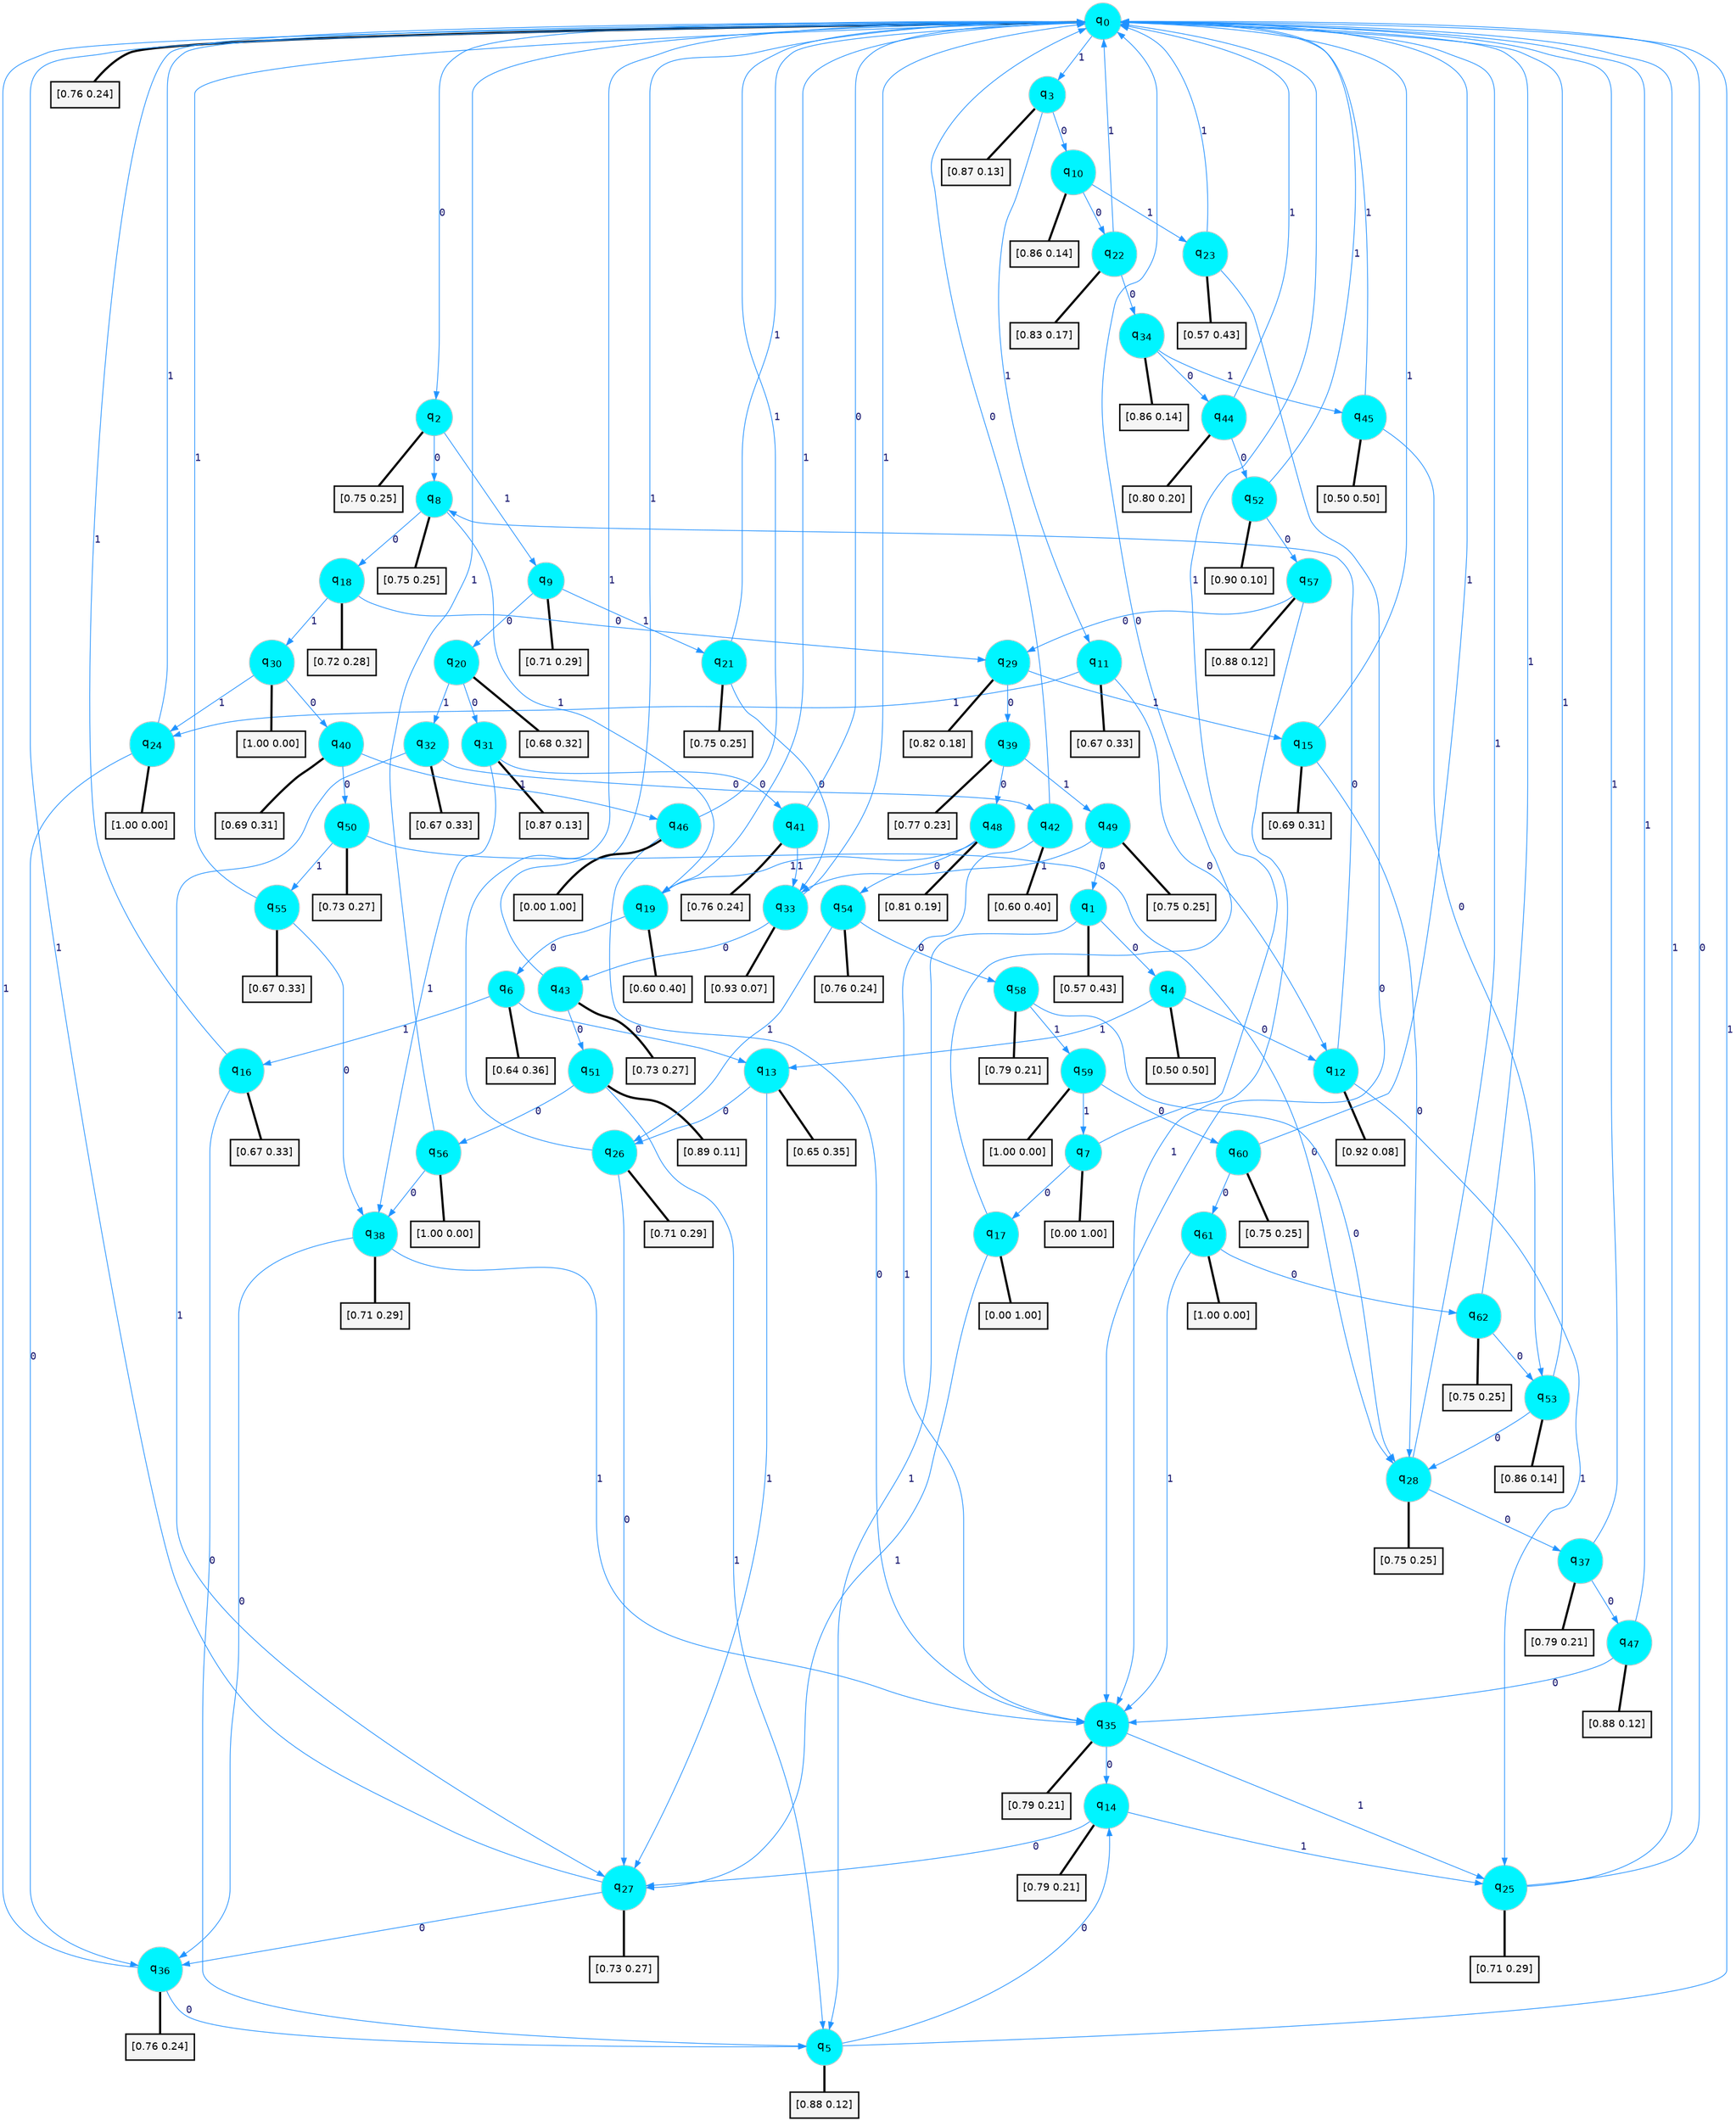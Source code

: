 digraph G {
graph [
bgcolor=transparent, dpi=300, rankdir=TD, size="40,25"];
node [
color=gray, fillcolor=turquoise1, fontcolor=black, fontname=Helvetica, fontsize=16, fontweight=bold, shape=circle, style=filled];
edge [
arrowsize=1, color=dodgerblue1, fontcolor=midnightblue, fontname=courier, fontweight=bold, penwidth=1, style=solid, weight=20];
0[label=<q<SUB>0</SUB>>];
1[label=<q<SUB>1</SUB>>];
2[label=<q<SUB>2</SUB>>];
3[label=<q<SUB>3</SUB>>];
4[label=<q<SUB>4</SUB>>];
5[label=<q<SUB>5</SUB>>];
6[label=<q<SUB>6</SUB>>];
7[label=<q<SUB>7</SUB>>];
8[label=<q<SUB>8</SUB>>];
9[label=<q<SUB>9</SUB>>];
10[label=<q<SUB>10</SUB>>];
11[label=<q<SUB>11</SUB>>];
12[label=<q<SUB>12</SUB>>];
13[label=<q<SUB>13</SUB>>];
14[label=<q<SUB>14</SUB>>];
15[label=<q<SUB>15</SUB>>];
16[label=<q<SUB>16</SUB>>];
17[label=<q<SUB>17</SUB>>];
18[label=<q<SUB>18</SUB>>];
19[label=<q<SUB>19</SUB>>];
20[label=<q<SUB>20</SUB>>];
21[label=<q<SUB>21</SUB>>];
22[label=<q<SUB>22</SUB>>];
23[label=<q<SUB>23</SUB>>];
24[label=<q<SUB>24</SUB>>];
25[label=<q<SUB>25</SUB>>];
26[label=<q<SUB>26</SUB>>];
27[label=<q<SUB>27</SUB>>];
28[label=<q<SUB>28</SUB>>];
29[label=<q<SUB>29</SUB>>];
30[label=<q<SUB>30</SUB>>];
31[label=<q<SUB>31</SUB>>];
32[label=<q<SUB>32</SUB>>];
33[label=<q<SUB>33</SUB>>];
34[label=<q<SUB>34</SUB>>];
35[label=<q<SUB>35</SUB>>];
36[label=<q<SUB>36</SUB>>];
37[label=<q<SUB>37</SUB>>];
38[label=<q<SUB>38</SUB>>];
39[label=<q<SUB>39</SUB>>];
40[label=<q<SUB>40</SUB>>];
41[label=<q<SUB>41</SUB>>];
42[label=<q<SUB>42</SUB>>];
43[label=<q<SUB>43</SUB>>];
44[label=<q<SUB>44</SUB>>];
45[label=<q<SUB>45</SUB>>];
46[label=<q<SUB>46</SUB>>];
47[label=<q<SUB>47</SUB>>];
48[label=<q<SUB>48</SUB>>];
49[label=<q<SUB>49</SUB>>];
50[label=<q<SUB>50</SUB>>];
51[label=<q<SUB>51</SUB>>];
52[label=<q<SUB>52</SUB>>];
53[label=<q<SUB>53</SUB>>];
54[label=<q<SUB>54</SUB>>];
55[label=<q<SUB>55</SUB>>];
56[label=<q<SUB>56</SUB>>];
57[label=<q<SUB>57</SUB>>];
58[label=<q<SUB>58</SUB>>];
59[label=<q<SUB>59</SUB>>];
60[label=<q<SUB>60</SUB>>];
61[label=<q<SUB>61</SUB>>];
62[label=<q<SUB>62</SUB>>];
63[label="[0.76 0.24]", shape=box,fontcolor=black, fontname=Helvetica, fontsize=14, penwidth=2, fillcolor=whitesmoke,color=black];
64[label="[0.57 0.43]", shape=box,fontcolor=black, fontname=Helvetica, fontsize=14, penwidth=2, fillcolor=whitesmoke,color=black];
65[label="[0.75 0.25]", shape=box,fontcolor=black, fontname=Helvetica, fontsize=14, penwidth=2, fillcolor=whitesmoke,color=black];
66[label="[0.87 0.13]", shape=box,fontcolor=black, fontname=Helvetica, fontsize=14, penwidth=2, fillcolor=whitesmoke,color=black];
67[label="[0.50 0.50]", shape=box,fontcolor=black, fontname=Helvetica, fontsize=14, penwidth=2, fillcolor=whitesmoke,color=black];
68[label="[0.88 0.12]", shape=box,fontcolor=black, fontname=Helvetica, fontsize=14, penwidth=2, fillcolor=whitesmoke,color=black];
69[label="[0.64 0.36]", shape=box,fontcolor=black, fontname=Helvetica, fontsize=14, penwidth=2, fillcolor=whitesmoke,color=black];
70[label="[0.00 1.00]", shape=box,fontcolor=black, fontname=Helvetica, fontsize=14, penwidth=2, fillcolor=whitesmoke,color=black];
71[label="[0.75 0.25]", shape=box,fontcolor=black, fontname=Helvetica, fontsize=14, penwidth=2, fillcolor=whitesmoke,color=black];
72[label="[0.71 0.29]", shape=box,fontcolor=black, fontname=Helvetica, fontsize=14, penwidth=2, fillcolor=whitesmoke,color=black];
73[label="[0.86 0.14]", shape=box,fontcolor=black, fontname=Helvetica, fontsize=14, penwidth=2, fillcolor=whitesmoke,color=black];
74[label="[0.67 0.33]", shape=box,fontcolor=black, fontname=Helvetica, fontsize=14, penwidth=2, fillcolor=whitesmoke,color=black];
75[label="[0.92 0.08]", shape=box,fontcolor=black, fontname=Helvetica, fontsize=14, penwidth=2, fillcolor=whitesmoke,color=black];
76[label="[0.65 0.35]", shape=box,fontcolor=black, fontname=Helvetica, fontsize=14, penwidth=2, fillcolor=whitesmoke,color=black];
77[label="[0.79 0.21]", shape=box,fontcolor=black, fontname=Helvetica, fontsize=14, penwidth=2, fillcolor=whitesmoke,color=black];
78[label="[0.69 0.31]", shape=box,fontcolor=black, fontname=Helvetica, fontsize=14, penwidth=2, fillcolor=whitesmoke,color=black];
79[label="[0.67 0.33]", shape=box,fontcolor=black, fontname=Helvetica, fontsize=14, penwidth=2, fillcolor=whitesmoke,color=black];
80[label="[0.00 1.00]", shape=box,fontcolor=black, fontname=Helvetica, fontsize=14, penwidth=2, fillcolor=whitesmoke,color=black];
81[label="[0.72 0.28]", shape=box,fontcolor=black, fontname=Helvetica, fontsize=14, penwidth=2, fillcolor=whitesmoke,color=black];
82[label="[0.60 0.40]", shape=box,fontcolor=black, fontname=Helvetica, fontsize=14, penwidth=2, fillcolor=whitesmoke,color=black];
83[label="[0.68 0.32]", shape=box,fontcolor=black, fontname=Helvetica, fontsize=14, penwidth=2, fillcolor=whitesmoke,color=black];
84[label="[0.75 0.25]", shape=box,fontcolor=black, fontname=Helvetica, fontsize=14, penwidth=2, fillcolor=whitesmoke,color=black];
85[label="[0.83 0.17]", shape=box,fontcolor=black, fontname=Helvetica, fontsize=14, penwidth=2, fillcolor=whitesmoke,color=black];
86[label="[0.57 0.43]", shape=box,fontcolor=black, fontname=Helvetica, fontsize=14, penwidth=2, fillcolor=whitesmoke,color=black];
87[label="[1.00 0.00]", shape=box,fontcolor=black, fontname=Helvetica, fontsize=14, penwidth=2, fillcolor=whitesmoke,color=black];
88[label="[0.71 0.29]", shape=box,fontcolor=black, fontname=Helvetica, fontsize=14, penwidth=2, fillcolor=whitesmoke,color=black];
89[label="[0.71 0.29]", shape=box,fontcolor=black, fontname=Helvetica, fontsize=14, penwidth=2, fillcolor=whitesmoke,color=black];
90[label="[0.73 0.27]", shape=box,fontcolor=black, fontname=Helvetica, fontsize=14, penwidth=2, fillcolor=whitesmoke,color=black];
91[label="[0.75 0.25]", shape=box,fontcolor=black, fontname=Helvetica, fontsize=14, penwidth=2, fillcolor=whitesmoke,color=black];
92[label="[0.82 0.18]", shape=box,fontcolor=black, fontname=Helvetica, fontsize=14, penwidth=2, fillcolor=whitesmoke,color=black];
93[label="[1.00 0.00]", shape=box,fontcolor=black, fontname=Helvetica, fontsize=14, penwidth=2, fillcolor=whitesmoke,color=black];
94[label="[0.87 0.13]", shape=box,fontcolor=black, fontname=Helvetica, fontsize=14, penwidth=2, fillcolor=whitesmoke,color=black];
95[label="[0.67 0.33]", shape=box,fontcolor=black, fontname=Helvetica, fontsize=14, penwidth=2, fillcolor=whitesmoke,color=black];
96[label="[0.93 0.07]", shape=box,fontcolor=black, fontname=Helvetica, fontsize=14, penwidth=2, fillcolor=whitesmoke,color=black];
97[label="[0.86 0.14]", shape=box,fontcolor=black, fontname=Helvetica, fontsize=14, penwidth=2, fillcolor=whitesmoke,color=black];
98[label="[0.79 0.21]", shape=box,fontcolor=black, fontname=Helvetica, fontsize=14, penwidth=2, fillcolor=whitesmoke,color=black];
99[label="[0.76 0.24]", shape=box,fontcolor=black, fontname=Helvetica, fontsize=14, penwidth=2, fillcolor=whitesmoke,color=black];
100[label="[0.79 0.21]", shape=box,fontcolor=black, fontname=Helvetica, fontsize=14, penwidth=2, fillcolor=whitesmoke,color=black];
101[label="[0.71 0.29]", shape=box,fontcolor=black, fontname=Helvetica, fontsize=14, penwidth=2, fillcolor=whitesmoke,color=black];
102[label="[0.77 0.23]", shape=box,fontcolor=black, fontname=Helvetica, fontsize=14, penwidth=2, fillcolor=whitesmoke,color=black];
103[label="[0.69 0.31]", shape=box,fontcolor=black, fontname=Helvetica, fontsize=14, penwidth=2, fillcolor=whitesmoke,color=black];
104[label="[0.76 0.24]", shape=box,fontcolor=black, fontname=Helvetica, fontsize=14, penwidth=2, fillcolor=whitesmoke,color=black];
105[label="[0.60 0.40]", shape=box,fontcolor=black, fontname=Helvetica, fontsize=14, penwidth=2, fillcolor=whitesmoke,color=black];
106[label="[0.73 0.27]", shape=box,fontcolor=black, fontname=Helvetica, fontsize=14, penwidth=2, fillcolor=whitesmoke,color=black];
107[label="[0.80 0.20]", shape=box,fontcolor=black, fontname=Helvetica, fontsize=14, penwidth=2, fillcolor=whitesmoke,color=black];
108[label="[0.50 0.50]", shape=box,fontcolor=black, fontname=Helvetica, fontsize=14, penwidth=2, fillcolor=whitesmoke,color=black];
109[label="[0.00 1.00]", shape=box,fontcolor=black, fontname=Helvetica, fontsize=14, penwidth=2, fillcolor=whitesmoke,color=black];
110[label="[0.88 0.12]", shape=box,fontcolor=black, fontname=Helvetica, fontsize=14, penwidth=2, fillcolor=whitesmoke,color=black];
111[label="[0.81 0.19]", shape=box,fontcolor=black, fontname=Helvetica, fontsize=14, penwidth=2, fillcolor=whitesmoke,color=black];
112[label="[0.75 0.25]", shape=box,fontcolor=black, fontname=Helvetica, fontsize=14, penwidth=2, fillcolor=whitesmoke,color=black];
113[label="[0.73 0.27]", shape=box,fontcolor=black, fontname=Helvetica, fontsize=14, penwidth=2, fillcolor=whitesmoke,color=black];
114[label="[0.89 0.11]", shape=box,fontcolor=black, fontname=Helvetica, fontsize=14, penwidth=2, fillcolor=whitesmoke,color=black];
115[label="[0.90 0.10]", shape=box,fontcolor=black, fontname=Helvetica, fontsize=14, penwidth=2, fillcolor=whitesmoke,color=black];
116[label="[0.86 0.14]", shape=box,fontcolor=black, fontname=Helvetica, fontsize=14, penwidth=2, fillcolor=whitesmoke,color=black];
117[label="[0.76 0.24]", shape=box,fontcolor=black, fontname=Helvetica, fontsize=14, penwidth=2, fillcolor=whitesmoke,color=black];
118[label="[0.67 0.33]", shape=box,fontcolor=black, fontname=Helvetica, fontsize=14, penwidth=2, fillcolor=whitesmoke,color=black];
119[label="[1.00 0.00]", shape=box,fontcolor=black, fontname=Helvetica, fontsize=14, penwidth=2, fillcolor=whitesmoke,color=black];
120[label="[0.88 0.12]", shape=box,fontcolor=black, fontname=Helvetica, fontsize=14, penwidth=2, fillcolor=whitesmoke,color=black];
121[label="[0.79 0.21]", shape=box,fontcolor=black, fontname=Helvetica, fontsize=14, penwidth=2, fillcolor=whitesmoke,color=black];
122[label="[1.00 0.00]", shape=box,fontcolor=black, fontname=Helvetica, fontsize=14, penwidth=2, fillcolor=whitesmoke,color=black];
123[label="[0.75 0.25]", shape=box,fontcolor=black, fontname=Helvetica, fontsize=14, penwidth=2, fillcolor=whitesmoke,color=black];
124[label="[1.00 0.00]", shape=box,fontcolor=black, fontname=Helvetica, fontsize=14, penwidth=2, fillcolor=whitesmoke,color=black];
125[label="[0.75 0.25]", shape=box,fontcolor=black, fontname=Helvetica, fontsize=14, penwidth=2, fillcolor=whitesmoke,color=black];
0->2 [label=0];
0->3 [label=1];
0->63 [arrowhead=none, penwidth=3,color=black];
1->4 [label=0];
1->5 [label=1];
1->64 [arrowhead=none, penwidth=3,color=black];
2->8 [label=0];
2->9 [label=1];
2->65 [arrowhead=none, penwidth=3,color=black];
3->10 [label=0];
3->11 [label=1];
3->66 [arrowhead=none, penwidth=3,color=black];
4->12 [label=0];
4->13 [label=1];
4->67 [arrowhead=none, penwidth=3,color=black];
5->14 [label=0];
5->0 [label=1];
5->68 [arrowhead=none, penwidth=3,color=black];
6->13 [label=0];
6->16 [label=1];
6->69 [arrowhead=none, penwidth=3,color=black];
7->17 [label=0];
7->0 [label=1];
7->70 [arrowhead=none, penwidth=3,color=black];
8->18 [label=0];
8->19 [label=1];
8->71 [arrowhead=none, penwidth=3,color=black];
9->20 [label=0];
9->21 [label=1];
9->72 [arrowhead=none, penwidth=3,color=black];
10->22 [label=0];
10->23 [label=1];
10->73 [arrowhead=none, penwidth=3,color=black];
11->12 [label=0];
11->24 [label=1];
11->74 [arrowhead=none, penwidth=3,color=black];
12->8 [label=0];
12->25 [label=1];
12->75 [arrowhead=none, penwidth=3,color=black];
13->26 [label=0];
13->27 [label=1];
13->76 [arrowhead=none, penwidth=3,color=black];
14->27 [label=0];
14->25 [label=1];
14->77 [arrowhead=none, penwidth=3,color=black];
15->28 [label=0];
15->0 [label=1];
15->78 [arrowhead=none, penwidth=3,color=black];
16->5 [label=0];
16->0 [label=1];
16->79 [arrowhead=none, penwidth=3,color=black];
17->0 [label=0];
17->27 [label=1];
17->80 [arrowhead=none, penwidth=3,color=black];
18->29 [label=0];
18->30 [label=1];
18->81 [arrowhead=none, penwidth=3,color=black];
19->6 [label=0];
19->0 [label=1];
19->82 [arrowhead=none, penwidth=3,color=black];
20->31 [label=0];
20->32 [label=1];
20->83 [arrowhead=none, penwidth=3,color=black];
21->33 [label=0];
21->0 [label=1];
21->84 [arrowhead=none, penwidth=3,color=black];
22->34 [label=0];
22->0 [label=1];
22->85 [arrowhead=none, penwidth=3,color=black];
23->35 [label=0];
23->0 [label=1];
23->86 [arrowhead=none, penwidth=3,color=black];
24->36 [label=0];
24->0 [label=1];
24->87 [arrowhead=none, penwidth=3,color=black];
25->0 [label=0];
25->0 [label=1];
25->88 [arrowhead=none, penwidth=3,color=black];
26->27 [label=0];
26->0 [label=1];
26->89 [arrowhead=none, penwidth=3,color=black];
27->36 [label=0];
27->0 [label=1];
27->90 [arrowhead=none, penwidth=3,color=black];
28->37 [label=0];
28->0 [label=1];
28->91 [arrowhead=none, penwidth=3,color=black];
29->39 [label=0];
29->15 [label=1];
29->92 [arrowhead=none, penwidth=3,color=black];
30->40 [label=0];
30->24 [label=1];
30->93 [arrowhead=none, penwidth=3,color=black];
31->41 [label=0];
31->38 [label=1];
31->94 [arrowhead=none, penwidth=3,color=black];
32->42 [label=0];
32->27 [label=1];
32->95 [arrowhead=none, penwidth=3,color=black];
33->43 [label=0];
33->0 [label=1];
33->96 [arrowhead=none, penwidth=3,color=black];
34->44 [label=0];
34->45 [label=1];
34->97 [arrowhead=none, penwidth=3,color=black];
35->14 [label=0];
35->25 [label=1];
35->98 [arrowhead=none, penwidth=3,color=black];
36->5 [label=0];
36->0 [label=1];
36->99 [arrowhead=none, penwidth=3,color=black];
37->47 [label=0];
37->0 [label=1];
37->100 [arrowhead=none, penwidth=3,color=black];
38->36 [label=0];
38->35 [label=1];
38->101 [arrowhead=none, penwidth=3,color=black];
39->48 [label=0];
39->49 [label=1];
39->102 [arrowhead=none, penwidth=3,color=black];
40->50 [label=0];
40->46 [label=1];
40->103 [arrowhead=none, penwidth=3,color=black];
41->0 [label=0];
41->33 [label=1];
41->104 [arrowhead=none, penwidth=3,color=black];
42->0 [label=0];
42->35 [label=1];
42->105 [arrowhead=none, penwidth=3,color=black];
43->51 [label=0];
43->0 [label=1];
43->106 [arrowhead=none, penwidth=3,color=black];
44->52 [label=0];
44->0 [label=1];
44->107 [arrowhead=none, penwidth=3,color=black];
45->53 [label=0];
45->0 [label=1];
45->108 [arrowhead=none, penwidth=3,color=black];
46->35 [label=0];
46->0 [label=1];
46->109 [arrowhead=none, penwidth=3,color=black];
47->35 [label=0];
47->0 [label=1];
47->110 [arrowhead=none, penwidth=3,color=black];
48->54 [label=0];
48->19 [label=1];
48->111 [arrowhead=none, penwidth=3,color=black];
49->1 [label=0];
49->33 [label=1];
49->112 [arrowhead=none, penwidth=3,color=black];
50->28 [label=0];
50->55 [label=1];
50->113 [arrowhead=none, penwidth=3,color=black];
51->56 [label=0];
51->5 [label=1];
51->114 [arrowhead=none, penwidth=3,color=black];
52->57 [label=0];
52->0 [label=1];
52->115 [arrowhead=none, penwidth=3,color=black];
53->28 [label=0];
53->0 [label=1];
53->116 [arrowhead=none, penwidth=3,color=black];
54->58 [label=0];
54->26 [label=1];
54->117 [arrowhead=none, penwidth=3,color=black];
55->38 [label=0];
55->0 [label=1];
55->118 [arrowhead=none, penwidth=3,color=black];
56->38 [label=0];
56->0 [label=1];
56->119 [arrowhead=none, penwidth=3,color=black];
57->29 [label=0];
57->35 [label=1];
57->120 [arrowhead=none, penwidth=3,color=black];
58->28 [label=0];
58->59 [label=1];
58->121 [arrowhead=none, penwidth=3,color=black];
59->60 [label=0];
59->7 [label=1];
59->122 [arrowhead=none, penwidth=3,color=black];
60->61 [label=0];
60->0 [label=1];
60->123 [arrowhead=none, penwidth=3,color=black];
61->62 [label=0];
61->35 [label=1];
61->124 [arrowhead=none, penwidth=3,color=black];
62->53 [label=0];
62->0 [label=1];
62->125 [arrowhead=none, penwidth=3,color=black];
}
